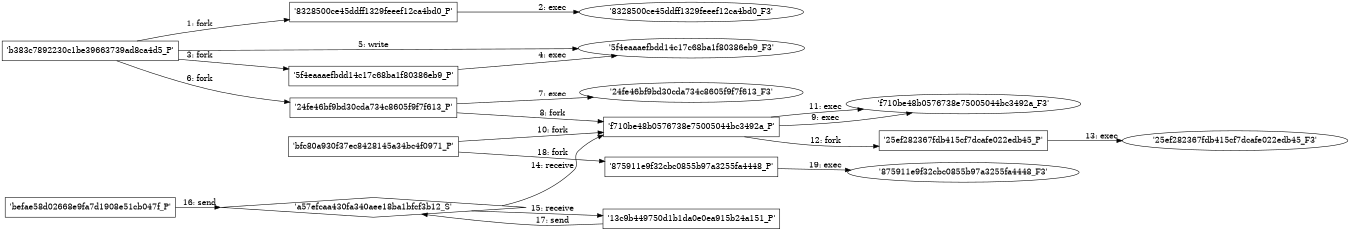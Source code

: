 digraph "D:\Learning\Paper\apt\基于CTI的攻击预警\Dataset\攻击图\ASGfromALLCTI\Threat Source newsletter (May 16).dot" {
rankdir="LR"
size="9"
fixedsize="false"
splines="true"
nodesep=0.3
ranksep=0
fontsize=10
overlap="scalexy"
engine= "neato"
	"'b383c7892230c1be39663739ad8ca4d5_P'" [node_type=Process shape=box]
	"'8328500ce45ddff1329feeef12ca4bd0_P'" [node_type=Process shape=box]
	"'b383c7892230c1be39663739ad8ca4d5_P'" -> "'8328500ce45ddff1329feeef12ca4bd0_P'" [label="1: fork"]
	"'8328500ce45ddff1329feeef12ca4bd0_P'" [node_type=Process shape=box]
	"'8328500ce45ddff1329feeef12ca4bd0_F3'" [node_type=File shape=ellipse]
	"'8328500ce45ddff1329feeef12ca4bd0_P'" -> "'8328500ce45ddff1329feeef12ca4bd0_F3'" [label="2: exec"]
	"'b383c7892230c1be39663739ad8ca4d5_P'" [node_type=Process shape=box]
	"'5f4eaaaefbdd14c17c68ba1f80386eb9_P'" [node_type=Process shape=box]
	"'b383c7892230c1be39663739ad8ca4d5_P'" -> "'5f4eaaaefbdd14c17c68ba1f80386eb9_P'" [label="3: fork"]
	"'5f4eaaaefbdd14c17c68ba1f80386eb9_P'" [node_type=Process shape=box]
	"'5f4eaaaefbdd14c17c68ba1f80386eb9_F3'" [node_type=File shape=ellipse]
	"'5f4eaaaefbdd14c17c68ba1f80386eb9_P'" -> "'5f4eaaaefbdd14c17c68ba1f80386eb9_F3'" [label="4: exec"]
	"'5f4eaaaefbdd14c17c68ba1f80386eb9_F3'" [node_type=file shape=ellipse]
	"'b383c7892230c1be39663739ad8ca4d5_P'" [node_type=Process shape=box]
	"'b383c7892230c1be39663739ad8ca4d5_P'" -> "'5f4eaaaefbdd14c17c68ba1f80386eb9_F3'" [label="5: write"]
	"'b383c7892230c1be39663739ad8ca4d5_P'" [node_type=Process shape=box]
	"'24fe46bf9bd30cda734c8605f9f7f613_P'" [node_type=Process shape=box]
	"'b383c7892230c1be39663739ad8ca4d5_P'" -> "'24fe46bf9bd30cda734c8605f9f7f613_P'" [label="6: fork"]
	"'24fe46bf9bd30cda734c8605f9f7f613_P'" [node_type=Process shape=box]
	"'24fe46bf9bd30cda734c8605f9f7f613_F3'" [node_type=File shape=ellipse]
	"'24fe46bf9bd30cda734c8605f9f7f613_P'" -> "'24fe46bf9bd30cda734c8605f9f7f613_F3'" [label="7: exec"]
	"'24fe46bf9bd30cda734c8605f9f7f613_P'" [node_type=Process shape=box]
	"'f710be48b0576738e75005044bc3492a_P'" [node_type=Process shape=box]
	"'24fe46bf9bd30cda734c8605f9f7f613_P'" -> "'f710be48b0576738e75005044bc3492a_P'" [label="8: fork"]
	"'f710be48b0576738e75005044bc3492a_P'" [node_type=Process shape=box]
	"'f710be48b0576738e75005044bc3492a_F3'" [node_type=File shape=ellipse]
	"'f710be48b0576738e75005044bc3492a_P'" -> "'f710be48b0576738e75005044bc3492a_F3'" [label="9: exec"]
	"'bfc80a930f37ec8428145a34bc4f0971_P'" [node_type=Process shape=box]
	"'f710be48b0576738e75005044bc3492a_P'" [node_type=Process shape=box]
	"'bfc80a930f37ec8428145a34bc4f0971_P'" -> "'f710be48b0576738e75005044bc3492a_P'" [label="10: fork"]
	"'f710be48b0576738e75005044bc3492a_P'" [node_type=Process shape=box]
	"'f710be48b0576738e75005044bc3492a_F3'" [node_type=File shape=ellipse]
	"'f710be48b0576738e75005044bc3492a_P'" -> "'f710be48b0576738e75005044bc3492a_F3'" [label="11: exec"]
	"'f710be48b0576738e75005044bc3492a_P'" [node_type=Process shape=box]
	"'25ef282367fdb415cf7dcafe022edb45_P'" [node_type=Process shape=box]
	"'f710be48b0576738e75005044bc3492a_P'" -> "'25ef282367fdb415cf7dcafe022edb45_P'" [label="12: fork"]
	"'25ef282367fdb415cf7dcafe022edb45_P'" [node_type=Process shape=box]
	"'25ef282367fdb415cf7dcafe022edb45_F3'" [node_type=File shape=ellipse]
	"'25ef282367fdb415cf7dcafe022edb45_P'" -> "'25ef282367fdb415cf7dcafe022edb45_F3'" [label="13: exec"]
	"'f710be48b0576738e75005044bc3492a_P'" [node_type=Process shape=box]
	"'a57efcaa430fa340aee18ba1bfcf3b12_S'" [node_type=Socket shape=diamond]
	"'a57efcaa430fa340aee18ba1bfcf3b12_S'" -> "'f710be48b0576738e75005044bc3492a_P'" [label="14: receive"]
	"'13c9b449750d1b1da0e0ea915b24a151_P'" [node_type=Process shape=box]
	"'a57efcaa430fa340aee18ba1bfcf3b12_S'" [node_type=Socket shape=diamond]
	"'a57efcaa430fa340aee18ba1bfcf3b12_S'" -> "'13c9b449750d1b1da0e0ea915b24a151_P'" [label="15: receive"]
	"'a57efcaa430fa340aee18ba1bfcf3b12_S'" [node_type=Socket shape=diamond]
	"'befae58d02668e9fa7d1908e51cb047f_P'" [node_type=Process shape=box]
	"'befae58d02668e9fa7d1908e51cb047f_P'" -> "'a57efcaa430fa340aee18ba1bfcf3b12_S'" [label="16: send"]
	"'a57efcaa430fa340aee18ba1bfcf3b12_S'" [node_type=Socket shape=diamond]
	"'13c9b449750d1b1da0e0ea915b24a151_P'" [node_type=Process shape=box]
	"'13c9b449750d1b1da0e0ea915b24a151_P'" -> "'a57efcaa430fa340aee18ba1bfcf3b12_S'" [label="17: send"]
	"'bfc80a930f37ec8428145a34bc4f0971_P'" [node_type=Process shape=box]
	"'875911e9f32cbc0855b97a3255fa4448_P'" [node_type=Process shape=box]
	"'bfc80a930f37ec8428145a34bc4f0971_P'" -> "'875911e9f32cbc0855b97a3255fa4448_P'" [label="18: fork"]
	"'875911e9f32cbc0855b97a3255fa4448_P'" [node_type=Process shape=box]
	"'875911e9f32cbc0855b97a3255fa4448_F3'" [node_type=File shape=ellipse]
	"'875911e9f32cbc0855b97a3255fa4448_P'" -> "'875911e9f32cbc0855b97a3255fa4448_F3'" [label="19: exec"]
}
